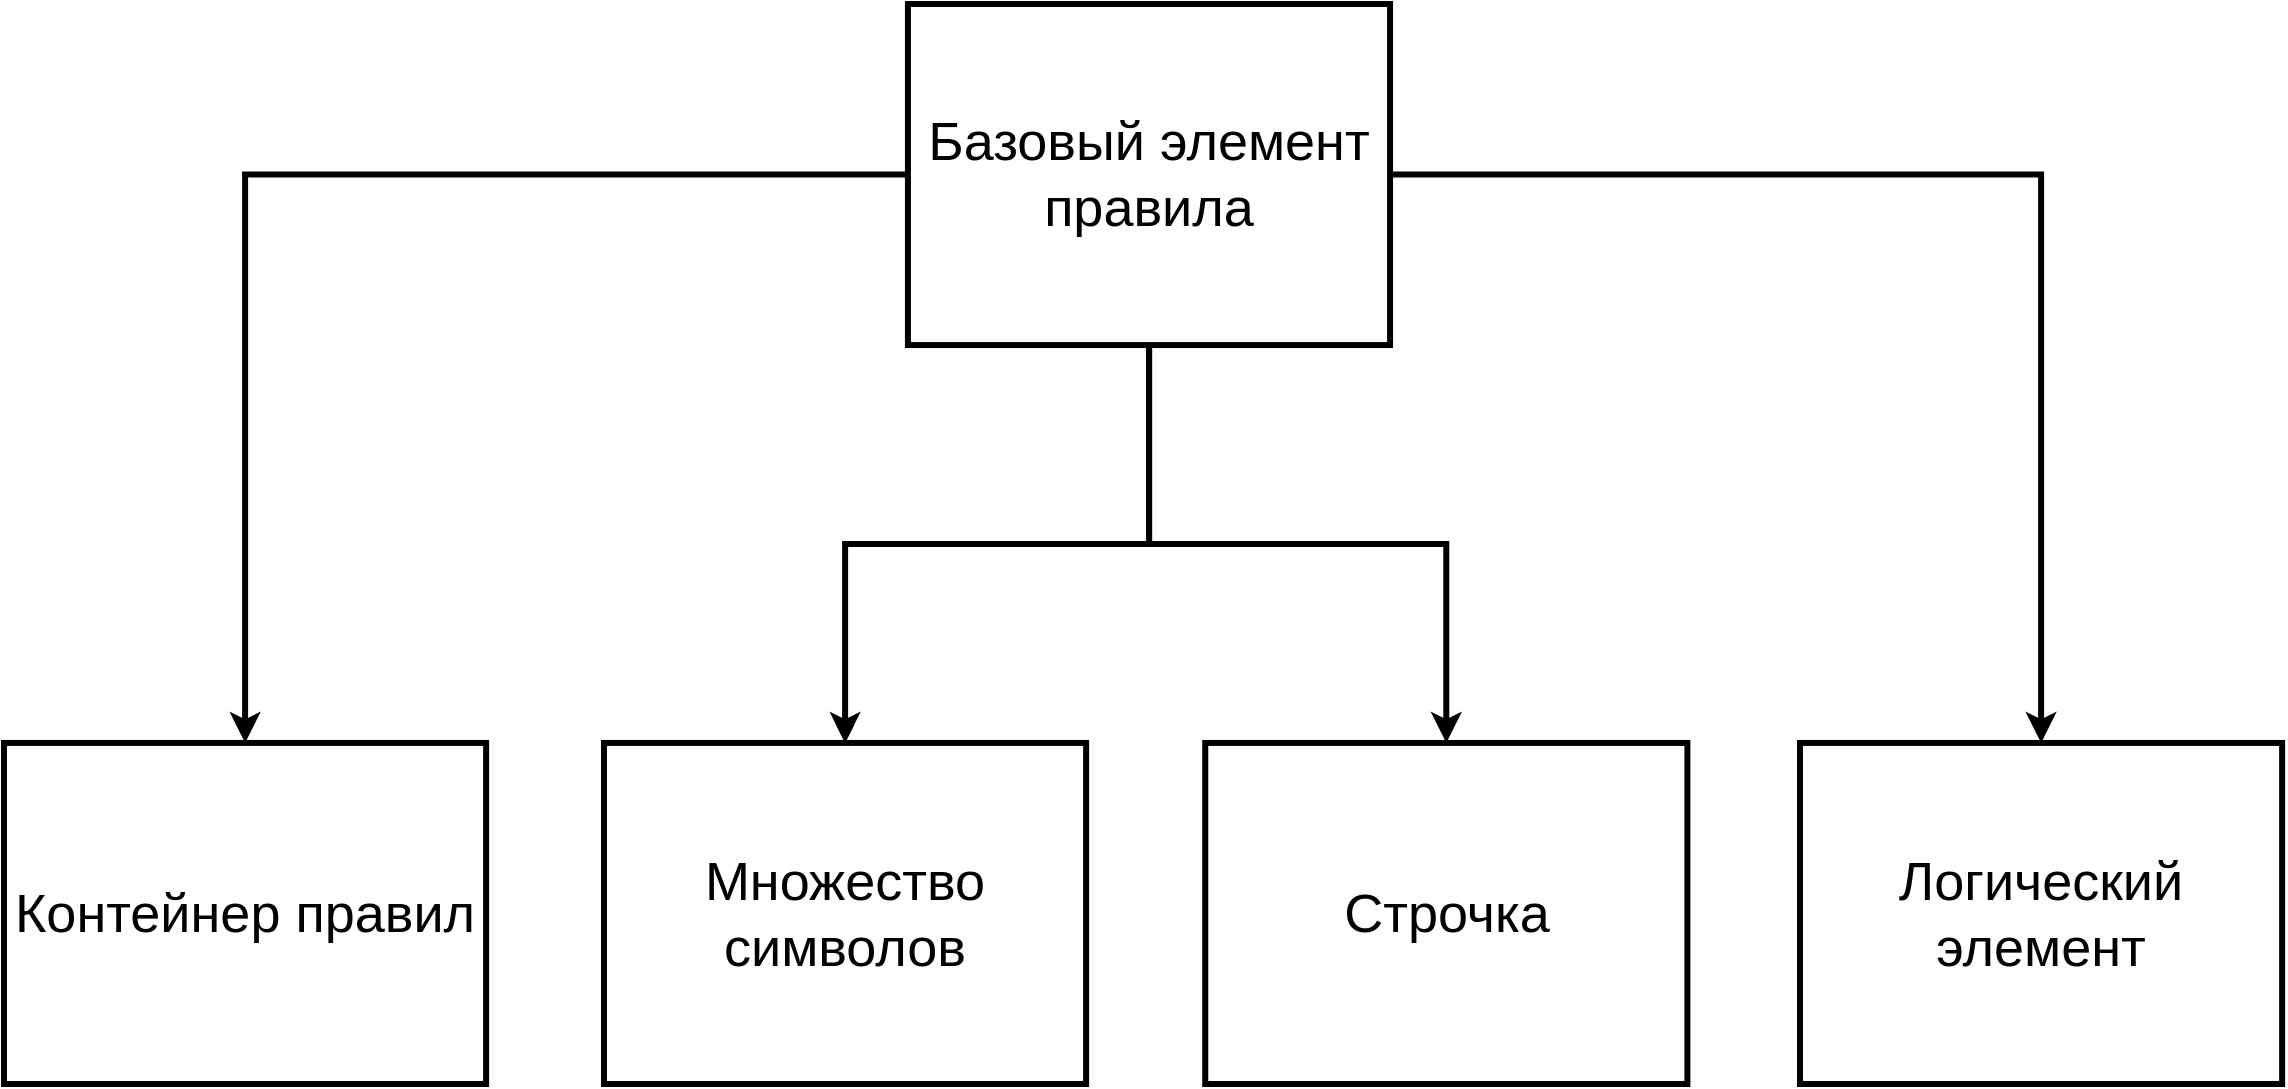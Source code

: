 <mxfile version="20.8.16" type="github">
  <diagram name="Страница 1" id="Qqd4-LqKWCvmbCdJvOT6">
    <mxGraphModel dx="1698" dy="1053" grid="1" gridSize="10" guides="1" tooltips="1" connect="1" arrows="1" fold="1" page="1" pageScale="1" pageWidth="1169" pageHeight="827" math="0" shadow="0">
      <root>
        <mxCell id="0" />
        <mxCell id="1" parent="0" />
        <mxCell id="MzSF2dZ1gkTMf4Y2oNeN-20" value="" style="group" parent="1" vertex="1" connectable="0">
          <mxGeometry x="25" y="30" width="1125" height="540" as="geometry" />
        </mxCell>
        <mxCell id="MzSF2dZ1gkTMf4Y2oNeN-15" value="Базовый элемент правила" style="rounded=0;whiteSpace=wrap;html=1;fontSize=27;strokeWidth=3;" parent="MzSF2dZ1gkTMf4Y2oNeN-20" vertex="1">
          <mxGeometry x="441.964" width="241.071" height="170.526" as="geometry" />
        </mxCell>
        <mxCell id="MzSF2dZ1gkTMf4Y2oNeN-16" value="Контейнер правил" style="whiteSpace=wrap;html=1;rounded=0;fontSize=27;strokeWidth=3;" parent="MzSF2dZ1gkTMf4Y2oNeN-20" vertex="1">
          <mxGeometry x="-10" y="369.474" width="241.071" height="170.526" as="geometry" />
        </mxCell>
        <mxCell id="MzSF2dZ1gkTMf4Y2oNeN-10" value="" style="edgeStyle=orthogonalEdgeStyle;rounded=0;orthogonalLoop=1;jettySize=auto;html=1;strokeWidth=3;" parent="MzSF2dZ1gkTMf4Y2oNeN-20" source="MzSF2dZ1gkTMf4Y2oNeN-15" target="MzSF2dZ1gkTMf4Y2oNeN-16" edge="1">
          <mxGeometry relative="1" as="geometry" />
        </mxCell>
        <mxCell id="MzSF2dZ1gkTMf4Y2oNeN-17" value="Множество символов" style="whiteSpace=wrap;html=1;rounded=0;fontSize=27;strokeWidth=3;" parent="MzSF2dZ1gkTMf4Y2oNeN-20" vertex="1">
          <mxGeometry x="289.999" y="369.474" width="241.071" height="170.526" as="geometry" />
        </mxCell>
        <mxCell id="MzSF2dZ1gkTMf4Y2oNeN-11" value="" style="edgeStyle=orthogonalEdgeStyle;rounded=0;orthogonalLoop=1;jettySize=auto;html=1;" parent="MzSF2dZ1gkTMf4Y2oNeN-20" source="MzSF2dZ1gkTMf4Y2oNeN-15" target="MzSF2dZ1gkTMf4Y2oNeN-17" edge="1">
          <mxGeometry relative="1" as="geometry" />
        </mxCell>
        <mxCell id="MzSF2dZ1gkTMf4Y2oNeN-12" value="" style="edgeStyle=orthogonalEdgeStyle;rounded=0;orthogonalLoop=1;jettySize=auto;html=1;strokeWidth=3;" parent="MzSF2dZ1gkTMf4Y2oNeN-20" source="MzSF2dZ1gkTMf4Y2oNeN-15" target="MzSF2dZ1gkTMf4Y2oNeN-17" edge="1">
          <mxGeometry relative="1" as="geometry" />
        </mxCell>
        <mxCell id="MzSF2dZ1gkTMf4Y2oNeN-18" value="Строчка" style="whiteSpace=wrap;html=1;rounded=0;fontSize=27;strokeWidth=3;" parent="MzSF2dZ1gkTMf4Y2oNeN-20" vertex="1">
          <mxGeometry x="590.625" y="369.474" width="241.071" height="170.526" as="geometry" />
        </mxCell>
        <mxCell id="MzSF2dZ1gkTMf4Y2oNeN-13" value="" style="edgeStyle=orthogonalEdgeStyle;rounded=0;orthogonalLoop=1;jettySize=auto;html=1;strokeWidth=3;" parent="MzSF2dZ1gkTMf4Y2oNeN-20" source="MzSF2dZ1gkTMf4Y2oNeN-15" target="MzSF2dZ1gkTMf4Y2oNeN-18" edge="1">
          <mxGeometry relative="1" as="geometry" />
        </mxCell>
        <mxCell id="MzSF2dZ1gkTMf4Y2oNeN-19" value="Логический элемент" style="whiteSpace=wrap;html=1;rounded=0;fontSize=27;strokeWidth=3;" parent="MzSF2dZ1gkTMf4Y2oNeN-20" vertex="1">
          <mxGeometry x="887.999" y="369.474" width="241.071" height="170.526" as="geometry" />
        </mxCell>
        <mxCell id="MzSF2dZ1gkTMf4Y2oNeN-14" value="" style="edgeStyle=orthogonalEdgeStyle;rounded=0;orthogonalLoop=1;jettySize=auto;html=1;strokeWidth=3;" parent="MzSF2dZ1gkTMf4Y2oNeN-20" source="MzSF2dZ1gkTMf4Y2oNeN-15" target="MzSF2dZ1gkTMf4Y2oNeN-19" edge="1">
          <mxGeometry relative="1" as="geometry" />
        </mxCell>
      </root>
    </mxGraphModel>
  </diagram>
</mxfile>
